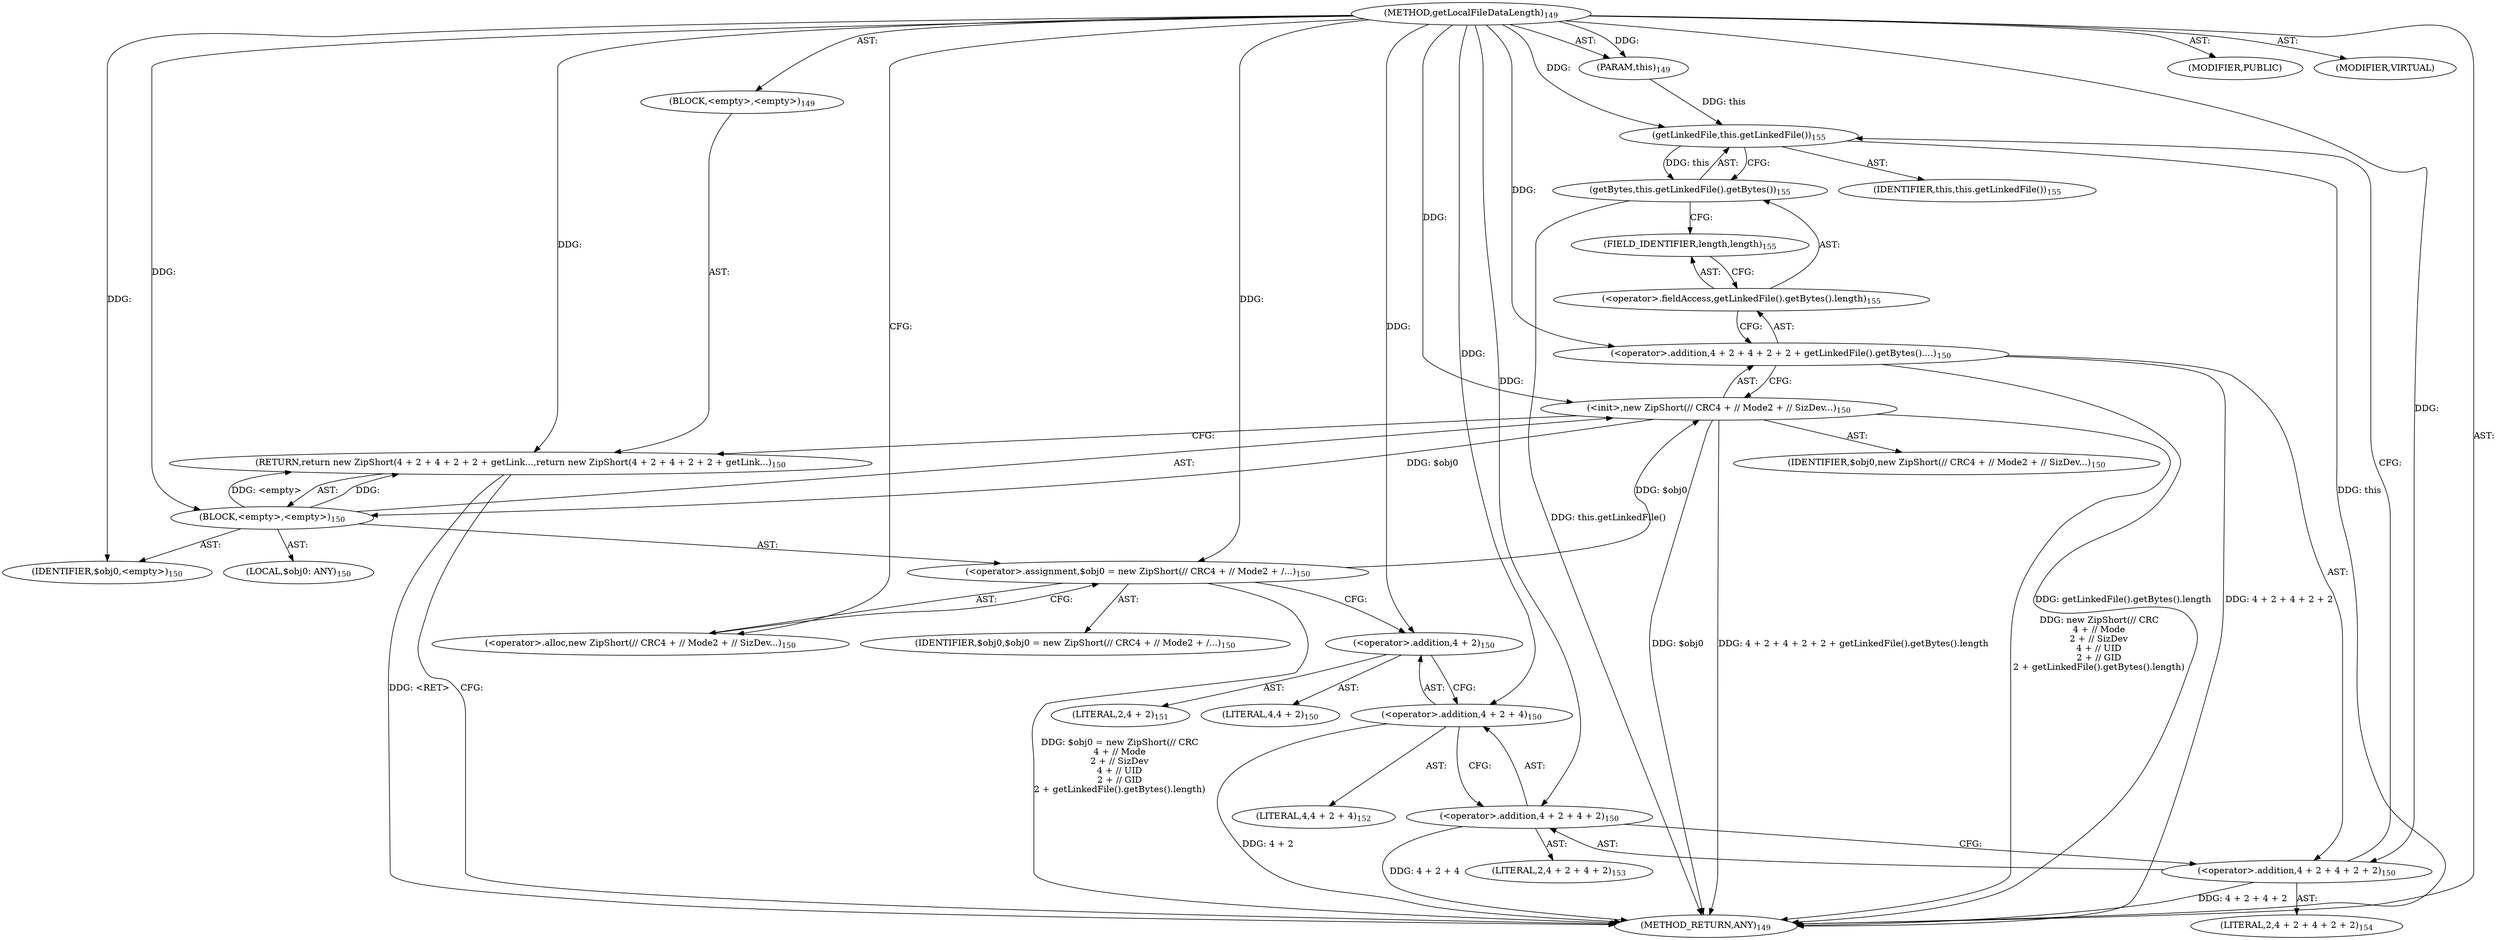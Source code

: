 digraph "getLocalFileDataLength" {  
"111669149698" [label = <(METHOD,getLocalFileDataLength)<SUB>149</SUB>> ]
"115964116992" [label = <(PARAM,this)<SUB>149</SUB>> ]
"25769803778" [label = <(BLOCK,&lt;empty&gt;,&lt;empty&gt;)<SUB>149</SUB>> ]
"146028888065" [label = <(RETURN,return new ZipShort(4 + 2 + 4 + 2 + 2 + getLink...,return new ZipShort(4 + 2 + 4 + 2 + 2 + getLink...)<SUB>150</SUB>> ]
"25769803779" [label = <(BLOCK,&lt;empty&gt;,&lt;empty&gt;)<SUB>150</SUB>> ]
"94489280512" [label = <(LOCAL,$obj0: ANY)<SUB>150</SUB>> ]
"30064771088" [label = <(&lt;operator&gt;.assignment,$obj0 = new ZipShort(// CRC
4 + // Mode
2 + /...)<SUB>150</SUB>> ]
"68719476764" [label = <(IDENTIFIER,$obj0,$obj0 = new ZipShort(// CRC
4 + // Mode
2 + /...)<SUB>150</SUB>> ]
"30064771089" [label = <(&lt;operator&gt;.alloc,new ZipShort(// CRC
4 + // Mode
2 + // SizDev...)<SUB>150</SUB>> ]
"30064771090" [label = <(&lt;init&gt;,new ZipShort(// CRC
4 + // Mode
2 + // SizDev...)<SUB>150</SUB>> ]
"68719476765" [label = <(IDENTIFIER,$obj0,new ZipShort(// CRC
4 + // Mode
2 + // SizDev...)<SUB>150</SUB>> ]
"30064771091" [label = <(&lt;operator&gt;.addition,4 + 2 + 4 + 2 + 2 + getLinkedFile().getBytes()....)<SUB>150</SUB>> ]
"30064771092" [label = <(&lt;operator&gt;.addition,4 + 2 + 4 + 2 + 2)<SUB>150</SUB>> ]
"30064771093" [label = <(&lt;operator&gt;.addition,4 + 2 + 4 + 2)<SUB>150</SUB>> ]
"30064771094" [label = <(&lt;operator&gt;.addition,4 + 2 + 4)<SUB>150</SUB>> ]
"30064771095" [label = <(&lt;operator&gt;.addition,4 + 2)<SUB>150</SUB>> ]
"90194313221" [label = <(LITERAL,4,4 + 2)<SUB>150</SUB>> ]
"90194313222" [label = <(LITERAL,2,4 + 2)<SUB>151</SUB>> ]
"90194313223" [label = <(LITERAL,4,4 + 2 + 4)<SUB>152</SUB>> ]
"90194313224" [label = <(LITERAL,2,4 + 2 + 4 + 2)<SUB>153</SUB>> ]
"90194313225" [label = <(LITERAL,2,4 + 2 + 4 + 2 + 2)<SUB>154</SUB>> ]
"30064771096" [label = <(&lt;operator&gt;.fieldAccess,getLinkedFile().getBytes().length)<SUB>155</SUB>> ]
"30064771097" [label = <(getBytes,this.getLinkedFile().getBytes())<SUB>155</SUB>> ]
"30064771098" [label = <(getLinkedFile,this.getLinkedFile())<SUB>155</SUB>> ]
"68719476736" [label = <(IDENTIFIER,this,this.getLinkedFile())<SUB>155</SUB>> ]
"55834574856" [label = <(FIELD_IDENTIFIER,length,length)<SUB>155</SUB>> ]
"68719476766" [label = <(IDENTIFIER,$obj0,&lt;empty&gt;)<SUB>150</SUB>> ]
"133143986188" [label = <(MODIFIER,PUBLIC)> ]
"133143986189" [label = <(MODIFIER,VIRTUAL)> ]
"128849018882" [label = <(METHOD_RETURN,ANY)<SUB>149</SUB>> ]
  "111669149698" -> "115964116992"  [ label = "AST: "] 
  "111669149698" -> "25769803778"  [ label = "AST: "] 
  "111669149698" -> "133143986188"  [ label = "AST: "] 
  "111669149698" -> "133143986189"  [ label = "AST: "] 
  "111669149698" -> "128849018882"  [ label = "AST: "] 
  "25769803778" -> "146028888065"  [ label = "AST: "] 
  "146028888065" -> "25769803779"  [ label = "AST: "] 
  "25769803779" -> "94489280512"  [ label = "AST: "] 
  "25769803779" -> "30064771088"  [ label = "AST: "] 
  "25769803779" -> "30064771090"  [ label = "AST: "] 
  "25769803779" -> "68719476766"  [ label = "AST: "] 
  "30064771088" -> "68719476764"  [ label = "AST: "] 
  "30064771088" -> "30064771089"  [ label = "AST: "] 
  "30064771090" -> "68719476765"  [ label = "AST: "] 
  "30064771090" -> "30064771091"  [ label = "AST: "] 
  "30064771091" -> "30064771092"  [ label = "AST: "] 
  "30064771091" -> "30064771096"  [ label = "AST: "] 
  "30064771092" -> "30064771093"  [ label = "AST: "] 
  "30064771092" -> "90194313225"  [ label = "AST: "] 
  "30064771093" -> "30064771094"  [ label = "AST: "] 
  "30064771093" -> "90194313224"  [ label = "AST: "] 
  "30064771094" -> "30064771095"  [ label = "AST: "] 
  "30064771094" -> "90194313223"  [ label = "AST: "] 
  "30064771095" -> "90194313221"  [ label = "AST: "] 
  "30064771095" -> "90194313222"  [ label = "AST: "] 
  "30064771096" -> "30064771097"  [ label = "AST: "] 
  "30064771096" -> "55834574856"  [ label = "AST: "] 
  "30064771097" -> "30064771098"  [ label = "AST: "] 
  "30064771098" -> "68719476736"  [ label = "AST: "] 
  "146028888065" -> "128849018882"  [ label = "CFG: "] 
  "30064771088" -> "30064771095"  [ label = "CFG: "] 
  "30064771090" -> "146028888065"  [ label = "CFG: "] 
  "30064771089" -> "30064771088"  [ label = "CFG: "] 
  "30064771091" -> "30064771090"  [ label = "CFG: "] 
  "30064771092" -> "30064771098"  [ label = "CFG: "] 
  "30064771096" -> "30064771091"  [ label = "CFG: "] 
  "30064771093" -> "30064771092"  [ label = "CFG: "] 
  "30064771097" -> "55834574856"  [ label = "CFG: "] 
  "55834574856" -> "30064771096"  [ label = "CFG: "] 
  "30064771094" -> "30064771093"  [ label = "CFG: "] 
  "30064771098" -> "30064771097"  [ label = "CFG: "] 
  "30064771095" -> "30064771094"  [ label = "CFG: "] 
  "111669149698" -> "30064771089"  [ label = "CFG: "] 
  "146028888065" -> "128849018882"  [ label = "DDG: &lt;RET&gt;"] 
  "30064771088" -> "128849018882"  [ label = "DDG: $obj0 = new ZipShort(// CRC
4 + // Mode
2 + // SizDev
4 + // UID
2 + // GID
2 + getLinkedFile().getBytes().length)"] 
  "30064771090" -> "128849018882"  [ label = "DDG: $obj0"] 
  "30064771094" -> "128849018882"  [ label = "DDG: 4 + 2"] 
  "30064771093" -> "128849018882"  [ label = "DDG: 4 + 2 + 4"] 
  "30064771092" -> "128849018882"  [ label = "DDG: 4 + 2 + 4 + 2"] 
  "30064771091" -> "128849018882"  [ label = "DDG: 4 + 2 + 4 + 2 + 2"] 
  "30064771098" -> "128849018882"  [ label = "DDG: this"] 
  "30064771097" -> "128849018882"  [ label = "DDG: this.getLinkedFile()"] 
  "30064771091" -> "128849018882"  [ label = "DDG: getLinkedFile().getBytes().length"] 
  "30064771090" -> "128849018882"  [ label = "DDG: 4 + 2 + 4 + 2 + 2 + getLinkedFile().getBytes().length"] 
  "30064771090" -> "128849018882"  [ label = "DDG: new ZipShort(// CRC
4 + // Mode
2 + // SizDev
4 + // UID
2 + // GID
2 + getLinkedFile().getBytes().length)"] 
  "111669149698" -> "115964116992"  [ label = "DDG: "] 
  "25769803779" -> "146028888065"  [ label = "DDG: "] 
  "25769803779" -> "146028888065"  [ label = "DDG: &lt;empty&gt;"] 
  "111669149698" -> "146028888065"  [ label = "DDG: "] 
  "30064771090" -> "25769803779"  [ label = "DDG: $obj0"] 
  "111669149698" -> "25769803779"  [ label = "DDG: "] 
  "111669149698" -> "30064771088"  [ label = "DDG: "] 
  "111669149698" -> "68719476766"  [ label = "DDG: "] 
  "30064771088" -> "30064771090"  [ label = "DDG: $obj0"] 
  "111669149698" -> "30064771090"  [ label = "DDG: "] 
  "111669149698" -> "30064771091"  [ label = "DDG: "] 
  "111669149698" -> "30064771092"  [ label = "DDG: "] 
  "111669149698" -> "30064771093"  [ label = "DDG: "] 
  "30064771098" -> "30064771097"  [ label = "DDG: this"] 
  "111669149698" -> "30064771094"  [ label = "DDG: "] 
  "115964116992" -> "30064771098"  [ label = "DDG: this"] 
  "111669149698" -> "30064771098"  [ label = "DDG: "] 
  "111669149698" -> "30064771095"  [ label = "DDG: "] 
}
